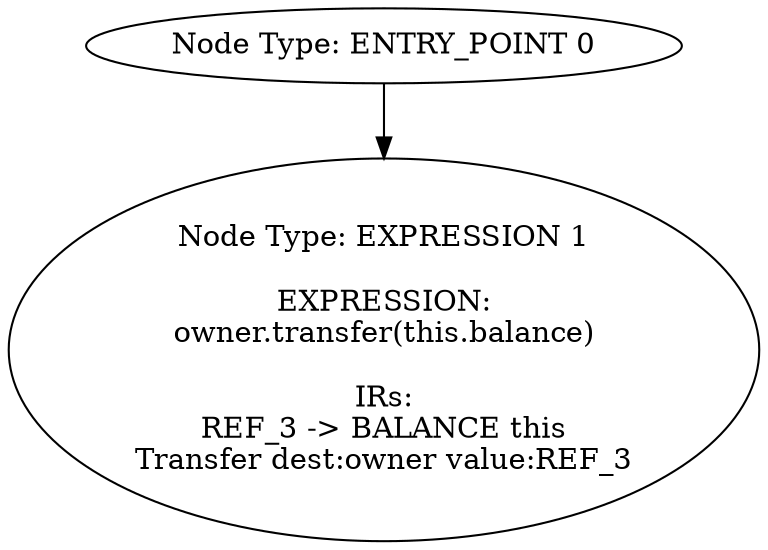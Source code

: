 digraph{
0[label="Node Type: ENTRY_POINT 0
"];
0->1;
1[label="Node Type: EXPRESSION 1

EXPRESSION:
owner.transfer(this.balance)

IRs:
REF_3 -> BALANCE this
Transfer dest:owner value:REF_3"];
}
